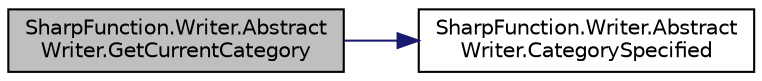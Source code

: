 digraph "SharpFunction.Writer.AbstractWriter.GetCurrentCategory"
{
 // LATEX_PDF_SIZE
  edge [fontname="Helvetica",fontsize="10",labelfontname="Helvetica",labelfontsize="10"];
  node [fontname="Helvetica",fontsize="10",shape=record];
  rankdir="LR";
  Node1 [label="SharpFunction.Writer.Abstract\lWriter.GetCurrentCategory",height=0.2,width=0.4,color="black", fillcolor="grey75", style="filled", fontcolor="black",tooltip="Gets current category"];
  Node1 -> Node2 [color="midnightblue",fontsize="10",style="solid",fontname="Helvetica"];
  Node2 [label="SharpFunction.Writer.Abstract\lWriter.CategorySpecified",height=0.2,width=0.4,color="black", fillcolor="white", style="filled",URL="$class_sharp_function_1_1_writer_1_1_abstract_writer.html#a802a992d1ae07ec2eda6a0ce9fcbbbb0",tooltip="Checks whether the category is specified."];
}
